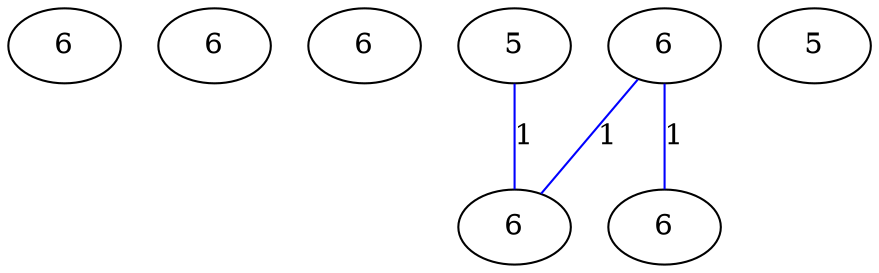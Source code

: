 graph G {
	0 [label="6"];
	1 [label="6"];
	2 [label="6"];
	3 [label="5"];
	4 [label="6"];
	5 [label="6"];
	6 [label="6"];
	7 [label="5"];
	3 -- 5 [label="1", color=blue];
	4 -- 5 [label="1", color=blue];
	4 -- 6 [label="1", color=blue];
}